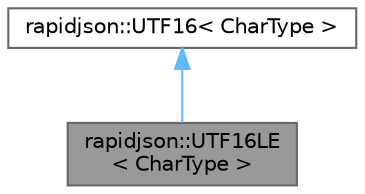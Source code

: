 digraph "rapidjson::UTF16LE&lt; CharType &gt;"
{
 // LATEX_PDF_SIZE
  bgcolor="transparent";
  edge [fontname=Helvetica,fontsize=10,labelfontname=Helvetica,labelfontsize=10];
  node [fontname=Helvetica,fontsize=10,shape=box,height=0.2,width=0.4];
  Node1 [id="Node000001",label="rapidjson::UTF16LE\l\< CharType \>",height=0.2,width=0.4,color="gray40", fillcolor="grey60", style="filled", fontcolor="black",tooltip="UTF-16 little endian encoding."];
  Node2 -> Node1 [id="edge1_Node000001_Node000002",dir="back",color="steelblue1",style="solid",tooltip=" "];
  Node2 [id="Node000002",label="rapidjson::UTF16\< CharType \>",height=0.2,width=0.4,color="gray40", fillcolor="white", style="filled",URL="$structrapidjson_1_1_u_t_f16.html",tooltip="UTF-16 encoding."];
}
